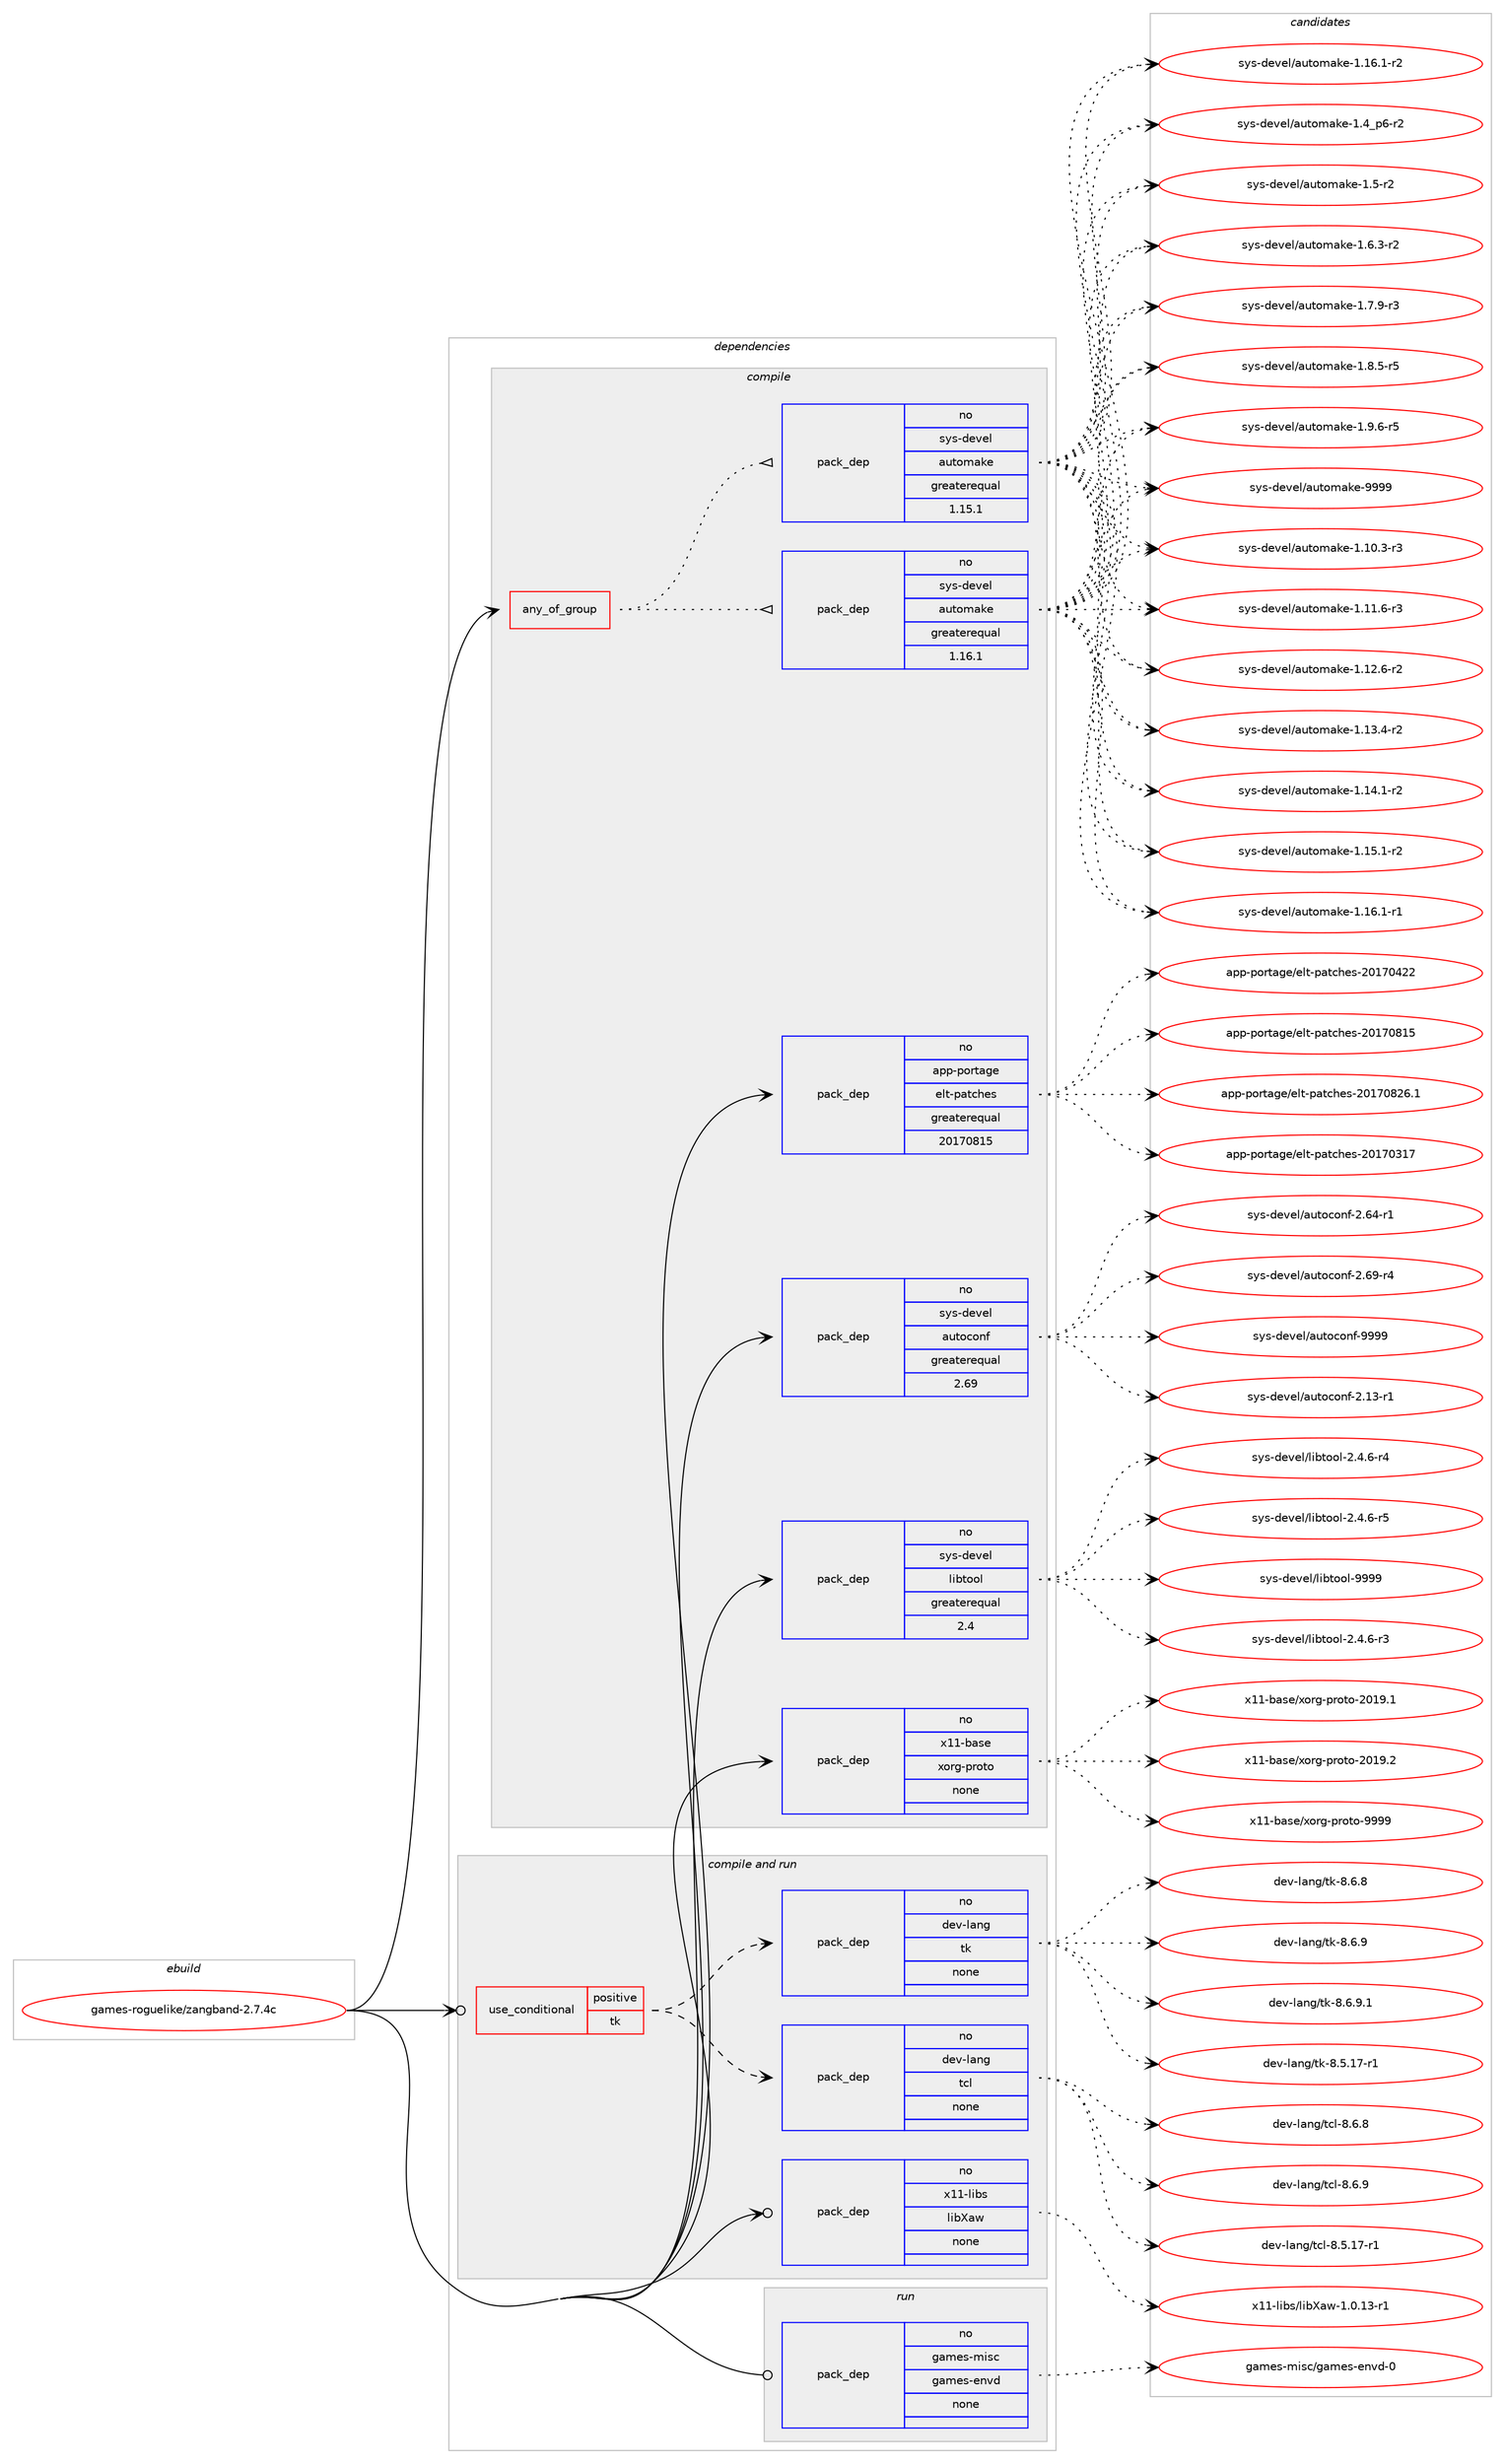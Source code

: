 digraph prolog {

# *************
# Graph options
# *************

newrank=true;
concentrate=true;
compound=true;
graph [rankdir=LR,fontname=Helvetica,fontsize=10,ranksep=1.5];#, ranksep=2.5, nodesep=0.2];
edge  [arrowhead=vee];
node  [fontname=Helvetica,fontsize=10];

# **********
# The ebuild
# **********

subgraph cluster_leftcol {
color=gray;
rank=same;
label=<<i>ebuild</i>>;
id [label="games-roguelike/zangband-2.7.4c", color=red, width=4, href="../games-roguelike/zangband-2.7.4c.svg"];
}

# ****************
# The dependencies
# ****************

subgraph cluster_midcol {
color=gray;
label=<<i>dependencies</i>>;
subgraph cluster_compile {
fillcolor="#eeeeee";
style=filled;
label=<<i>compile</i>>;
subgraph any12127 {
dependency742304 [label=<<TABLE BORDER="0" CELLBORDER="1" CELLSPACING="0" CELLPADDING="4"><TR><TD CELLPADDING="10">any_of_group</TD></TR></TABLE>>, shape=none, color=red];subgraph pack544715 {
dependency742305 [label=<<TABLE BORDER="0" CELLBORDER="1" CELLSPACING="0" CELLPADDING="4" WIDTH="220"><TR><TD ROWSPAN="6" CELLPADDING="30">pack_dep</TD></TR><TR><TD WIDTH="110">no</TD></TR><TR><TD>sys-devel</TD></TR><TR><TD>automake</TD></TR><TR><TD>greaterequal</TD></TR><TR><TD>1.16.1</TD></TR></TABLE>>, shape=none, color=blue];
}
dependency742304:e -> dependency742305:w [weight=20,style="dotted",arrowhead="oinv"];
subgraph pack544716 {
dependency742306 [label=<<TABLE BORDER="0" CELLBORDER="1" CELLSPACING="0" CELLPADDING="4" WIDTH="220"><TR><TD ROWSPAN="6" CELLPADDING="30">pack_dep</TD></TR><TR><TD WIDTH="110">no</TD></TR><TR><TD>sys-devel</TD></TR><TR><TD>automake</TD></TR><TR><TD>greaterequal</TD></TR><TR><TD>1.15.1</TD></TR></TABLE>>, shape=none, color=blue];
}
dependency742304:e -> dependency742306:w [weight=20,style="dotted",arrowhead="oinv"];
}
id:e -> dependency742304:w [weight=20,style="solid",arrowhead="vee"];
subgraph pack544717 {
dependency742307 [label=<<TABLE BORDER="0" CELLBORDER="1" CELLSPACING="0" CELLPADDING="4" WIDTH="220"><TR><TD ROWSPAN="6" CELLPADDING="30">pack_dep</TD></TR><TR><TD WIDTH="110">no</TD></TR><TR><TD>app-portage</TD></TR><TR><TD>elt-patches</TD></TR><TR><TD>greaterequal</TD></TR><TR><TD>20170815</TD></TR></TABLE>>, shape=none, color=blue];
}
id:e -> dependency742307:w [weight=20,style="solid",arrowhead="vee"];
subgraph pack544718 {
dependency742308 [label=<<TABLE BORDER="0" CELLBORDER="1" CELLSPACING="0" CELLPADDING="4" WIDTH="220"><TR><TD ROWSPAN="6" CELLPADDING="30">pack_dep</TD></TR><TR><TD WIDTH="110">no</TD></TR><TR><TD>sys-devel</TD></TR><TR><TD>autoconf</TD></TR><TR><TD>greaterequal</TD></TR><TR><TD>2.69</TD></TR></TABLE>>, shape=none, color=blue];
}
id:e -> dependency742308:w [weight=20,style="solid",arrowhead="vee"];
subgraph pack544719 {
dependency742309 [label=<<TABLE BORDER="0" CELLBORDER="1" CELLSPACING="0" CELLPADDING="4" WIDTH="220"><TR><TD ROWSPAN="6" CELLPADDING="30">pack_dep</TD></TR><TR><TD WIDTH="110">no</TD></TR><TR><TD>sys-devel</TD></TR><TR><TD>libtool</TD></TR><TR><TD>greaterequal</TD></TR><TR><TD>2.4</TD></TR></TABLE>>, shape=none, color=blue];
}
id:e -> dependency742309:w [weight=20,style="solid",arrowhead="vee"];
subgraph pack544720 {
dependency742310 [label=<<TABLE BORDER="0" CELLBORDER="1" CELLSPACING="0" CELLPADDING="4" WIDTH="220"><TR><TD ROWSPAN="6" CELLPADDING="30">pack_dep</TD></TR><TR><TD WIDTH="110">no</TD></TR><TR><TD>x11-base</TD></TR><TR><TD>xorg-proto</TD></TR><TR><TD>none</TD></TR><TR><TD></TD></TR></TABLE>>, shape=none, color=blue];
}
id:e -> dependency742310:w [weight=20,style="solid",arrowhead="vee"];
}
subgraph cluster_compileandrun {
fillcolor="#eeeeee";
style=filled;
label=<<i>compile and run</i>>;
subgraph cond185083 {
dependency742311 [label=<<TABLE BORDER="0" CELLBORDER="1" CELLSPACING="0" CELLPADDING="4"><TR><TD ROWSPAN="3" CELLPADDING="10">use_conditional</TD></TR><TR><TD>positive</TD></TR><TR><TD>tk</TD></TR></TABLE>>, shape=none, color=red];
subgraph pack544721 {
dependency742312 [label=<<TABLE BORDER="0" CELLBORDER="1" CELLSPACING="0" CELLPADDING="4" WIDTH="220"><TR><TD ROWSPAN="6" CELLPADDING="30">pack_dep</TD></TR><TR><TD WIDTH="110">no</TD></TR><TR><TD>dev-lang</TD></TR><TR><TD>tcl</TD></TR><TR><TD>none</TD></TR><TR><TD></TD></TR></TABLE>>, shape=none, color=blue];
}
dependency742311:e -> dependency742312:w [weight=20,style="dashed",arrowhead="vee"];
subgraph pack544722 {
dependency742313 [label=<<TABLE BORDER="0" CELLBORDER="1" CELLSPACING="0" CELLPADDING="4" WIDTH="220"><TR><TD ROWSPAN="6" CELLPADDING="30">pack_dep</TD></TR><TR><TD WIDTH="110">no</TD></TR><TR><TD>dev-lang</TD></TR><TR><TD>tk</TD></TR><TR><TD>none</TD></TR><TR><TD></TD></TR></TABLE>>, shape=none, color=blue];
}
dependency742311:e -> dependency742313:w [weight=20,style="dashed",arrowhead="vee"];
}
id:e -> dependency742311:w [weight=20,style="solid",arrowhead="odotvee"];
subgraph pack544723 {
dependency742314 [label=<<TABLE BORDER="0" CELLBORDER="1" CELLSPACING="0" CELLPADDING="4" WIDTH="220"><TR><TD ROWSPAN="6" CELLPADDING="30">pack_dep</TD></TR><TR><TD WIDTH="110">no</TD></TR><TR><TD>x11-libs</TD></TR><TR><TD>libXaw</TD></TR><TR><TD>none</TD></TR><TR><TD></TD></TR></TABLE>>, shape=none, color=blue];
}
id:e -> dependency742314:w [weight=20,style="solid",arrowhead="odotvee"];
}
subgraph cluster_run {
fillcolor="#eeeeee";
style=filled;
label=<<i>run</i>>;
subgraph pack544724 {
dependency742315 [label=<<TABLE BORDER="0" CELLBORDER="1" CELLSPACING="0" CELLPADDING="4" WIDTH="220"><TR><TD ROWSPAN="6" CELLPADDING="30">pack_dep</TD></TR><TR><TD WIDTH="110">no</TD></TR><TR><TD>games-misc</TD></TR><TR><TD>games-envd</TD></TR><TR><TD>none</TD></TR><TR><TD></TD></TR></TABLE>>, shape=none, color=blue];
}
id:e -> dependency742315:w [weight=20,style="solid",arrowhead="odot"];
}
}

# **************
# The candidates
# **************

subgraph cluster_choices {
rank=same;
color=gray;
label=<<i>candidates</i>>;

subgraph choice544715 {
color=black;
nodesep=1;
choice11512111545100101118101108479711711611110997107101454946494846514511451 [label="sys-devel/automake-1.10.3-r3", color=red, width=4,href="../sys-devel/automake-1.10.3-r3.svg"];
choice11512111545100101118101108479711711611110997107101454946494946544511451 [label="sys-devel/automake-1.11.6-r3", color=red, width=4,href="../sys-devel/automake-1.11.6-r3.svg"];
choice11512111545100101118101108479711711611110997107101454946495046544511450 [label="sys-devel/automake-1.12.6-r2", color=red, width=4,href="../sys-devel/automake-1.12.6-r2.svg"];
choice11512111545100101118101108479711711611110997107101454946495146524511450 [label="sys-devel/automake-1.13.4-r2", color=red, width=4,href="../sys-devel/automake-1.13.4-r2.svg"];
choice11512111545100101118101108479711711611110997107101454946495246494511450 [label="sys-devel/automake-1.14.1-r2", color=red, width=4,href="../sys-devel/automake-1.14.1-r2.svg"];
choice11512111545100101118101108479711711611110997107101454946495346494511450 [label="sys-devel/automake-1.15.1-r2", color=red, width=4,href="../sys-devel/automake-1.15.1-r2.svg"];
choice11512111545100101118101108479711711611110997107101454946495446494511449 [label="sys-devel/automake-1.16.1-r1", color=red, width=4,href="../sys-devel/automake-1.16.1-r1.svg"];
choice11512111545100101118101108479711711611110997107101454946495446494511450 [label="sys-devel/automake-1.16.1-r2", color=red, width=4,href="../sys-devel/automake-1.16.1-r2.svg"];
choice115121115451001011181011084797117116111109971071014549465295112544511450 [label="sys-devel/automake-1.4_p6-r2", color=red, width=4,href="../sys-devel/automake-1.4_p6-r2.svg"];
choice11512111545100101118101108479711711611110997107101454946534511450 [label="sys-devel/automake-1.5-r2", color=red, width=4,href="../sys-devel/automake-1.5-r2.svg"];
choice115121115451001011181011084797117116111109971071014549465446514511450 [label="sys-devel/automake-1.6.3-r2", color=red, width=4,href="../sys-devel/automake-1.6.3-r2.svg"];
choice115121115451001011181011084797117116111109971071014549465546574511451 [label="sys-devel/automake-1.7.9-r3", color=red, width=4,href="../sys-devel/automake-1.7.9-r3.svg"];
choice115121115451001011181011084797117116111109971071014549465646534511453 [label="sys-devel/automake-1.8.5-r5", color=red, width=4,href="../sys-devel/automake-1.8.5-r5.svg"];
choice115121115451001011181011084797117116111109971071014549465746544511453 [label="sys-devel/automake-1.9.6-r5", color=red, width=4,href="../sys-devel/automake-1.9.6-r5.svg"];
choice115121115451001011181011084797117116111109971071014557575757 [label="sys-devel/automake-9999", color=red, width=4,href="../sys-devel/automake-9999.svg"];
dependency742305:e -> choice11512111545100101118101108479711711611110997107101454946494846514511451:w [style=dotted,weight="100"];
dependency742305:e -> choice11512111545100101118101108479711711611110997107101454946494946544511451:w [style=dotted,weight="100"];
dependency742305:e -> choice11512111545100101118101108479711711611110997107101454946495046544511450:w [style=dotted,weight="100"];
dependency742305:e -> choice11512111545100101118101108479711711611110997107101454946495146524511450:w [style=dotted,weight="100"];
dependency742305:e -> choice11512111545100101118101108479711711611110997107101454946495246494511450:w [style=dotted,weight="100"];
dependency742305:e -> choice11512111545100101118101108479711711611110997107101454946495346494511450:w [style=dotted,weight="100"];
dependency742305:e -> choice11512111545100101118101108479711711611110997107101454946495446494511449:w [style=dotted,weight="100"];
dependency742305:e -> choice11512111545100101118101108479711711611110997107101454946495446494511450:w [style=dotted,weight="100"];
dependency742305:e -> choice115121115451001011181011084797117116111109971071014549465295112544511450:w [style=dotted,weight="100"];
dependency742305:e -> choice11512111545100101118101108479711711611110997107101454946534511450:w [style=dotted,weight="100"];
dependency742305:e -> choice115121115451001011181011084797117116111109971071014549465446514511450:w [style=dotted,weight="100"];
dependency742305:e -> choice115121115451001011181011084797117116111109971071014549465546574511451:w [style=dotted,weight="100"];
dependency742305:e -> choice115121115451001011181011084797117116111109971071014549465646534511453:w [style=dotted,weight="100"];
dependency742305:e -> choice115121115451001011181011084797117116111109971071014549465746544511453:w [style=dotted,weight="100"];
dependency742305:e -> choice115121115451001011181011084797117116111109971071014557575757:w [style=dotted,weight="100"];
}
subgraph choice544716 {
color=black;
nodesep=1;
choice11512111545100101118101108479711711611110997107101454946494846514511451 [label="sys-devel/automake-1.10.3-r3", color=red, width=4,href="../sys-devel/automake-1.10.3-r3.svg"];
choice11512111545100101118101108479711711611110997107101454946494946544511451 [label="sys-devel/automake-1.11.6-r3", color=red, width=4,href="../sys-devel/automake-1.11.6-r3.svg"];
choice11512111545100101118101108479711711611110997107101454946495046544511450 [label="sys-devel/automake-1.12.6-r2", color=red, width=4,href="../sys-devel/automake-1.12.6-r2.svg"];
choice11512111545100101118101108479711711611110997107101454946495146524511450 [label="sys-devel/automake-1.13.4-r2", color=red, width=4,href="../sys-devel/automake-1.13.4-r2.svg"];
choice11512111545100101118101108479711711611110997107101454946495246494511450 [label="sys-devel/automake-1.14.1-r2", color=red, width=4,href="../sys-devel/automake-1.14.1-r2.svg"];
choice11512111545100101118101108479711711611110997107101454946495346494511450 [label="sys-devel/automake-1.15.1-r2", color=red, width=4,href="../sys-devel/automake-1.15.1-r2.svg"];
choice11512111545100101118101108479711711611110997107101454946495446494511449 [label="sys-devel/automake-1.16.1-r1", color=red, width=4,href="../sys-devel/automake-1.16.1-r1.svg"];
choice11512111545100101118101108479711711611110997107101454946495446494511450 [label="sys-devel/automake-1.16.1-r2", color=red, width=4,href="../sys-devel/automake-1.16.1-r2.svg"];
choice115121115451001011181011084797117116111109971071014549465295112544511450 [label="sys-devel/automake-1.4_p6-r2", color=red, width=4,href="../sys-devel/automake-1.4_p6-r2.svg"];
choice11512111545100101118101108479711711611110997107101454946534511450 [label="sys-devel/automake-1.5-r2", color=red, width=4,href="../sys-devel/automake-1.5-r2.svg"];
choice115121115451001011181011084797117116111109971071014549465446514511450 [label="sys-devel/automake-1.6.3-r2", color=red, width=4,href="../sys-devel/automake-1.6.3-r2.svg"];
choice115121115451001011181011084797117116111109971071014549465546574511451 [label="sys-devel/automake-1.7.9-r3", color=red, width=4,href="../sys-devel/automake-1.7.9-r3.svg"];
choice115121115451001011181011084797117116111109971071014549465646534511453 [label="sys-devel/automake-1.8.5-r5", color=red, width=4,href="../sys-devel/automake-1.8.5-r5.svg"];
choice115121115451001011181011084797117116111109971071014549465746544511453 [label="sys-devel/automake-1.9.6-r5", color=red, width=4,href="../sys-devel/automake-1.9.6-r5.svg"];
choice115121115451001011181011084797117116111109971071014557575757 [label="sys-devel/automake-9999", color=red, width=4,href="../sys-devel/automake-9999.svg"];
dependency742306:e -> choice11512111545100101118101108479711711611110997107101454946494846514511451:w [style=dotted,weight="100"];
dependency742306:e -> choice11512111545100101118101108479711711611110997107101454946494946544511451:w [style=dotted,weight="100"];
dependency742306:e -> choice11512111545100101118101108479711711611110997107101454946495046544511450:w [style=dotted,weight="100"];
dependency742306:e -> choice11512111545100101118101108479711711611110997107101454946495146524511450:w [style=dotted,weight="100"];
dependency742306:e -> choice11512111545100101118101108479711711611110997107101454946495246494511450:w [style=dotted,weight="100"];
dependency742306:e -> choice11512111545100101118101108479711711611110997107101454946495346494511450:w [style=dotted,weight="100"];
dependency742306:e -> choice11512111545100101118101108479711711611110997107101454946495446494511449:w [style=dotted,weight="100"];
dependency742306:e -> choice11512111545100101118101108479711711611110997107101454946495446494511450:w [style=dotted,weight="100"];
dependency742306:e -> choice115121115451001011181011084797117116111109971071014549465295112544511450:w [style=dotted,weight="100"];
dependency742306:e -> choice11512111545100101118101108479711711611110997107101454946534511450:w [style=dotted,weight="100"];
dependency742306:e -> choice115121115451001011181011084797117116111109971071014549465446514511450:w [style=dotted,weight="100"];
dependency742306:e -> choice115121115451001011181011084797117116111109971071014549465546574511451:w [style=dotted,weight="100"];
dependency742306:e -> choice115121115451001011181011084797117116111109971071014549465646534511453:w [style=dotted,weight="100"];
dependency742306:e -> choice115121115451001011181011084797117116111109971071014549465746544511453:w [style=dotted,weight="100"];
dependency742306:e -> choice115121115451001011181011084797117116111109971071014557575757:w [style=dotted,weight="100"];
}
subgraph choice544717 {
color=black;
nodesep=1;
choice97112112451121111141169710310147101108116451129711699104101115455048495548514955 [label="app-portage/elt-patches-20170317", color=red, width=4,href="../app-portage/elt-patches-20170317.svg"];
choice97112112451121111141169710310147101108116451129711699104101115455048495548525050 [label="app-portage/elt-patches-20170422", color=red, width=4,href="../app-portage/elt-patches-20170422.svg"];
choice97112112451121111141169710310147101108116451129711699104101115455048495548564953 [label="app-portage/elt-patches-20170815", color=red, width=4,href="../app-portage/elt-patches-20170815.svg"];
choice971121124511211111411697103101471011081164511297116991041011154550484955485650544649 [label="app-portage/elt-patches-20170826.1", color=red, width=4,href="../app-portage/elt-patches-20170826.1.svg"];
dependency742307:e -> choice97112112451121111141169710310147101108116451129711699104101115455048495548514955:w [style=dotted,weight="100"];
dependency742307:e -> choice97112112451121111141169710310147101108116451129711699104101115455048495548525050:w [style=dotted,weight="100"];
dependency742307:e -> choice97112112451121111141169710310147101108116451129711699104101115455048495548564953:w [style=dotted,weight="100"];
dependency742307:e -> choice971121124511211111411697103101471011081164511297116991041011154550484955485650544649:w [style=dotted,weight="100"];
}
subgraph choice544718 {
color=black;
nodesep=1;
choice1151211154510010111810110847971171161119911111010245504649514511449 [label="sys-devel/autoconf-2.13-r1", color=red, width=4,href="../sys-devel/autoconf-2.13-r1.svg"];
choice1151211154510010111810110847971171161119911111010245504654524511449 [label="sys-devel/autoconf-2.64-r1", color=red, width=4,href="../sys-devel/autoconf-2.64-r1.svg"];
choice1151211154510010111810110847971171161119911111010245504654574511452 [label="sys-devel/autoconf-2.69-r4", color=red, width=4,href="../sys-devel/autoconf-2.69-r4.svg"];
choice115121115451001011181011084797117116111991111101024557575757 [label="sys-devel/autoconf-9999", color=red, width=4,href="../sys-devel/autoconf-9999.svg"];
dependency742308:e -> choice1151211154510010111810110847971171161119911111010245504649514511449:w [style=dotted,weight="100"];
dependency742308:e -> choice1151211154510010111810110847971171161119911111010245504654524511449:w [style=dotted,weight="100"];
dependency742308:e -> choice1151211154510010111810110847971171161119911111010245504654574511452:w [style=dotted,weight="100"];
dependency742308:e -> choice115121115451001011181011084797117116111991111101024557575757:w [style=dotted,weight="100"];
}
subgraph choice544719 {
color=black;
nodesep=1;
choice1151211154510010111810110847108105981161111111084550465246544511451 [label="sys-devel/libtool-2.4.6-r3", color=red, width=4,href="../sys-devel/libtool-2.4.6-r3.svg"];
choice1151211154510010111810110847108105981161111111084550465246544511452 [label="sys-devel/libtool-2.4.6-r4", color=red, width=4,href="../sys-devel/libtool-2.4.6-r4.svg"];
choice1151211154510010111810110847108105981161111111084550465246544511453 [label="sys-devel/libtool-2.4.6-r5", color=red, width=4,href="../sys-devel/libtool-2.4.6-r5.svg"];
choice1151211154510010111810110847108105981161111111084557575757 [label="sys-devel/libtool-9999", color=red, width=4,href="../sys-devel/libtool-9999.svg"];
dependency742309:e -> choice1151211154510010111810110847108105981161111111084550465246544511451:w [style=dotted,weight="100"];
dependency742309:e -> choice1151211154510010111810110847108105981161111111084550465246544511452:w [style=dotted,weight="100"];
dependency742309:e -> choice1151211154510010111810110847108105981161111111084550465246544511453:w [style=dotted,weight="100"];
dependency742309:e -> choice1151211154510010111810110847108105981161111111084557575757:w [style=dotted,weight="100"];
}
subgraph choice544720 {
color=black;
nodesep=1;
choice1204949459897115101471201111141034511211411111611145504849574649 [label="x11-base/xorg-proto-2019.1", color=red, width=4,href="../x11-base/xorg-proto-2019.1.svg"];
choice1204949459897115101471201111141034511211411111611145504849574650 [label="x11-base/xorg-proto-2019.2", color=red, width=4,href="../x11-base/xorg-proto-2019.2.svg"];
choice120494945989711510147120111114103451121141111161114557575757 [label="x11-base/xorg-proto-9999", color=red, width=4,href="../x11-base/xorg-proto-9999.svg"];
dependency742310:e -> choice1204949459897115101471201111141034511211411111611145504849574649:w [style=dotted,weight="100"];
dependency742310:e -> choice1204949459897115101471201111141034511211411111611145504849574650:w [style=dotted,weight="100"];
dependency742310:e -> choice120494945989711510147120111114103451121141111161114557575757:w [style=dotted,weight="100"];
}
subgraph choice544721 {
color=black;
nodesep=1;
choice10010111845108971101034711699108455646534649554511449 [label="dev-lang/tcl-8.5.17-r1", color=red, width=4,href="../dev-lang/tcl-8.5.17-r1.svg"];
choice10010111845108971101034711699108455646544656 [label="dev-lang/tcl-8.6.8", color=red, width=4,href="../dev-lang/tcl-8.6.8.svg"];
choice10010111845108971101034711699108455646544657 [label="dev-lang/tcl-8.6.9", color=red, width=4,href="../dev-lang/tcl-8.6.9.svg"];
dependency742312:e -> choice10010111845108971101034711699108455646534649554511449:w [style=dotted,weight="100"];
dependency742312:e -> choice10010111845108971101034711699108455646544656:w [style=dotted,weight="100"];
dependency742312:e -> choice10010111845108971101034711699108455646544657:w [style=dotted,weight="100"];
}
subgraph choice544722 {
color=black;
nodesep=1;
choice100101118451089711010347116107455646534649554511449 [label="dev-lang/tk-8.5.17-r1", color=red, width=4,href="../dev-lang/tk-8.5.17-r1.svg"];
choice100101118451089711010347116107455646544656 [label="dev-lang/tk-8.6.8", color=red, width=4,href="../dev-lang/tk-8.6.8.svg"];
choice100101118451089711010347116107455646544657 [label="dev-lang/tk-8.6.9", color=red, width=4,href="../dev-lang/tk-8.6.9.svg"];
choice1001011184510897110103471161074556465446574649 [label="dev-lang/tk-8.6.9.1", color=red, width=4,href="../dev-lang/tk-8.6.9.1.svg"];
dependency742313:e -> choice100101118451089711010347116107455646534649554511449:w [style=dotted,weight="100"];
dependency742313:e -> choice100101118451089711010347116107455646544656:w [style=dotted,weight="100"];
dependency742313:e -> choice100101118451089711010347116107455646544657:w [style=dotted,weight="100"];
dependency742313:e -> choice1001011184510897110103471161074556465446574649:w [style=dotted,weight="100"];
}
subgraph choice544723 {
color=black;
nodesep=1;
choice1204949451081059811547108105988897119454946484649514511449 [label="x11-libs/libXaw-1.0.13-r1", color=red, width=4,href="../x11-libs/libXaw-1.0.13-r1.svg"];
dependency742314:e -> choice1204949451081059811547108105988897119454946484649514511449:w [style=dotted,weight="100"];
}
subgraph choice544724 {
color=black;
nodesep=1;
choice1039710910111545109105115994710397109101115451011101181004548 [label="games-misc/games-envd-0", color=red, width=4,href="../games-misc/games-envd-0.svg"];
dependency742315:e -> choice1039710910111545109105115994710397109101115451011101181004548:w [style=dotted,weight="100"];
}
}

}
